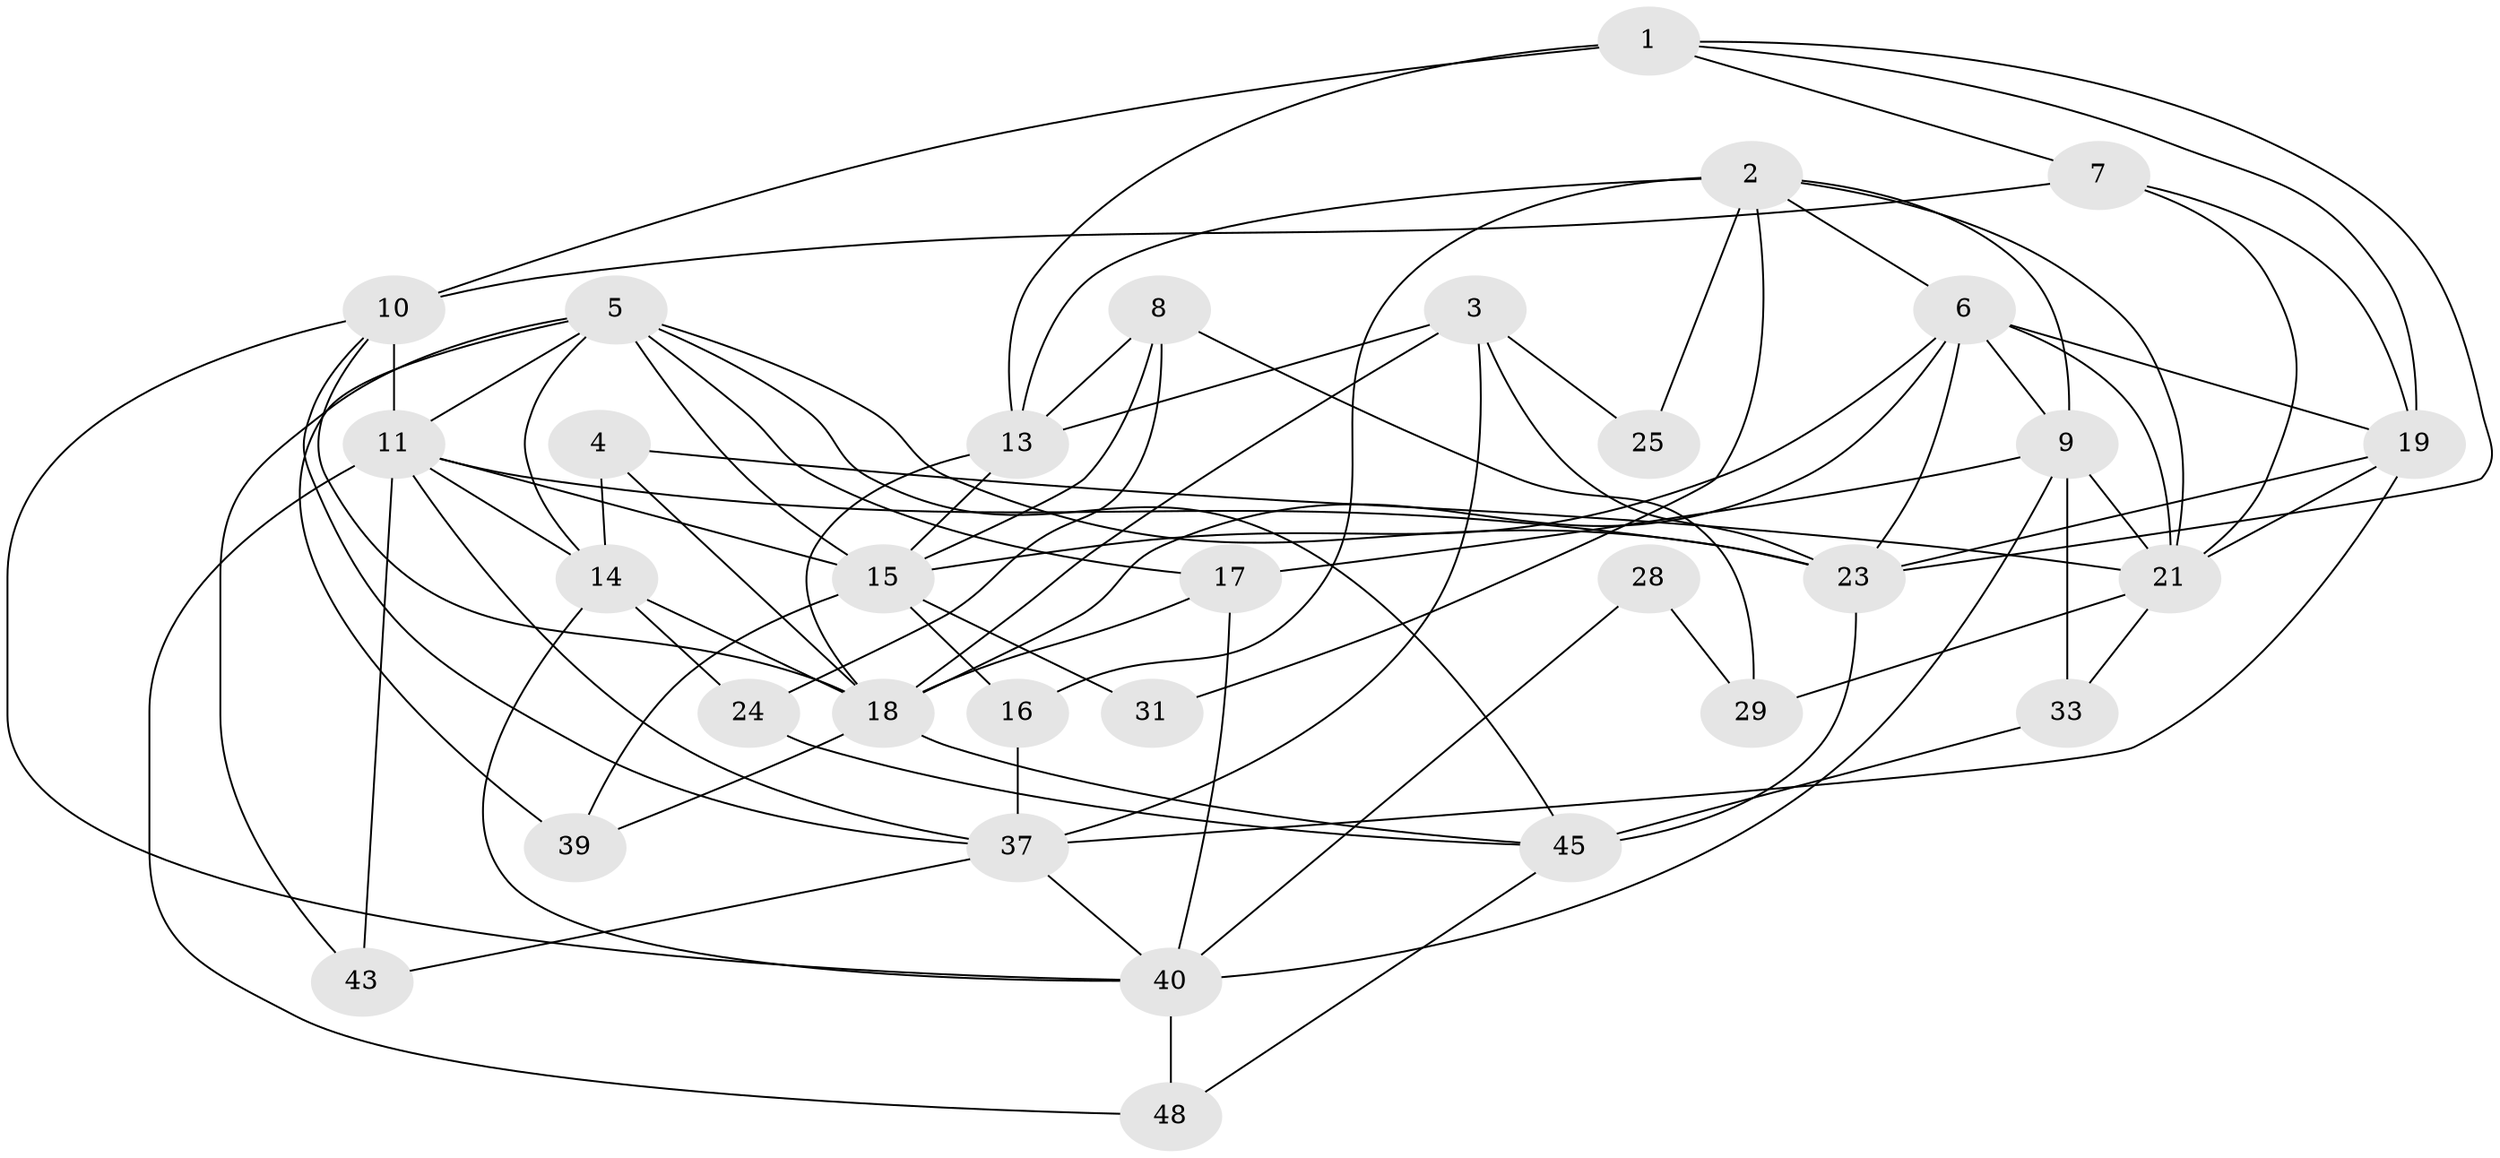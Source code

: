 // original degree distribution, {4: 0.15384615384615385, 5: 0.09615384615384616, 3: 0.40384615384615385, 6: 0.17307692307692307, 7: 0.038461538461538464, 2: 0.11538461538461539, 8: 0.019230769230769232}
// Generated by graph-tools (version 1.1) at 2025/41/03/06/25 10:41:59]
// undirected, 32 vertices, 82 edges
graph export_dot {
graph [start="1"]
  node [color=gray90,style=filled];
  1 [super="+46"];
  2 [super="+22"];
  3 [super="+41"];
  4;
  5 [super="+32"];
  6;
  7 [super="+30"];
  8 [super="+12"];
  9 [super="+20"];
  10 [super="+34"];
  11 [super="+42"];
  13;
  14 [super="+26"];
  15 [super="+35"];
  16;
  17 [super="+38"];
  18 [super="+27"];
  19 [super="+36"];
  21 [super="+49"];
  23 [super="+52"];
  24;
  25;
  28;
  29;
  31;
  33;
  37 [super="+51"];
  39 [super="+44"];
  40 [super="+47"];
  43;
  45 [super="+50"];
  48;
  1 -- 13;
  1 -- 10 [weight=2];
  1 -- 19;
  1 -- 23;
  1 -- 7;
  2 -- 13;
  2 -- 6;
  2 -- 16;
  2 -- 25;
  2 -- 31;
  2 -- 21;
  2 -- 9;
  3 -- 25;
  3 -- 37;
  3 -- 18;
  3 -- 13;
  3 -- 23;
  4 -- 14;
  4 -- 21;
  4 -- 18;
  5 -- 43;
  5 -- 14;
  5 -- 17;
  5 -- 23;
  5 -- 15;
  5 -- 45;
  5 -- 11;
  5 -- 39;
  6 -- 18;
  6 -- 21;
  6 -- 15;
  6 -- 19;
  6 -- 23;
  6 -- 9;
  7 -- 19;
  7 -- 10;
  7 -- 21;
  8 -- 15;
  8 -- 24;
  8 -- 13;
  8 -- 29;
  9 -- 40;
  9 -- 17;
  9 -- 33;
  9 -- 21;
  10 -- 18;
  10 -- 37;
  10 -- 40;
  10 -- 11;
  11 -- 43;
  11 -- 48;
  11 -- 37;
  11 -- 23;
  11 -- 15;
  11 -- 14;
  13 -- 15;
  13 -- 18;
  14 -- 40;
  14 -- 24;
  14 -- 18;
  15 -- 16;
  15 -- 39;
  15 -- 31;
  16 -- 37;
  17 -- 40;
  17 -- 18;
  18 -- 45;
  18 -- 39;
  19 -- 21;
  19 -- 37;
  19 -- 23;
  21 -- 29;
  21 -- 33;
  23 -- 45;
  24 -- 45;
  28 -- 29;
  28 -- 40;
  33 -- 45;
  37 -- 43;
  37 -- 40;
  40 -- 48;
  45 -- 48;
}
